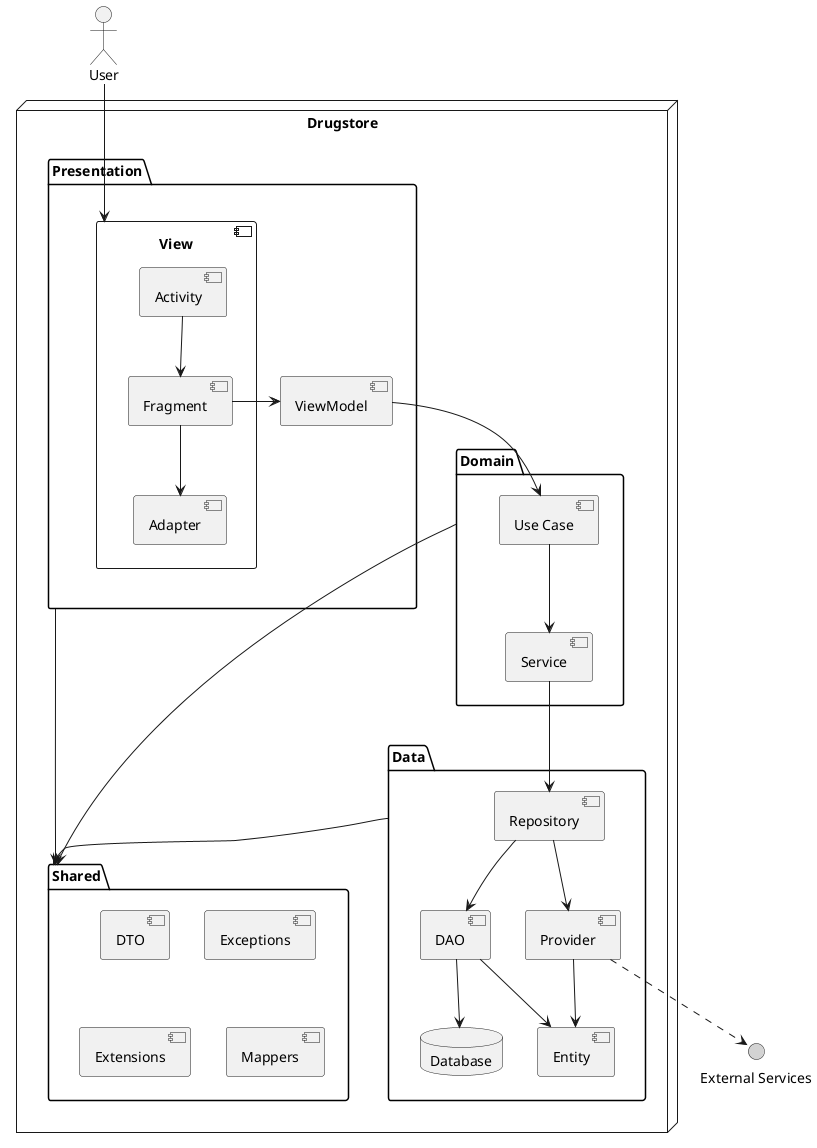@startuml class-diagram

actor "User" as user

interface "External Services" as e #lightgrey

node "Drugstore" {
    package Presentation {
      component View {
        component Activity
        component Fragment
        component Adapter
      }
      component ViewModel
      Activity -down-> Fragment
      Fragment  -down-> Adapter
      Fragment  -right-> ViewModel
    }

    package Domain {
      component "Use Case" as uc
      component Service
      uc -down-> Service
    }

    package Data {
      component Repository
      component Entity
      component DAO
      component Provider
      database Database
      Repository --> DAO
      DAO -down-> Database
      Repository --> Provider
      DAO --> Entity
      Provider --> Entity
    }

    package Shared {
      component DTO
      component Exceptions
      component Extensions
      component Mappers
    }

    Presentation -right-> Shared
    Domain -right-> Shared
    Data --> Shared
}


user -down-> View
ViewModel -down-> uc
Service -down-> Repository
Provider ..> e

@enduml